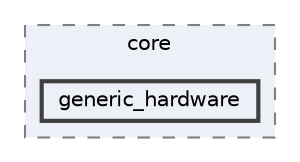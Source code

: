 digraph "nuli_avionics_flight_software/platformio_nuli_avionics_flight_software/src/core/generic_hardware"
{
 // LATEX_PDF_SIZE
  bgcolor="transparent";
  edge [fontname=Helvetica,fontsize=10,labelfontname=Helvetica,labelfontsize=10];
  node [fontname=Helvetica,fontsize=10,shape=box,height=0.2,width=0.4];
  compound=true
  subgraph clusterdir_6e0867bb0ce0d3cc294b9660239a8de1 {
    graph [ bgcolor="#edf0f7", pencolor="grey50", label="core", fontname=Helvetica,fontsize=10 style="filled,dashed", URL="dir_6e0867bb0ce0d3cc294b9660239a8de1.html",tooltip=""]
  dir_6cd2ca40910a413930e9f2ef0e5423c2 [label="generic_hardware", fillcolor="#edf0f7", color="grey25", style="filled,bold", URL="dir_6cd2ca40910a413930e9f2ef0e5423c2.html",tooltip=""];
  }
}
